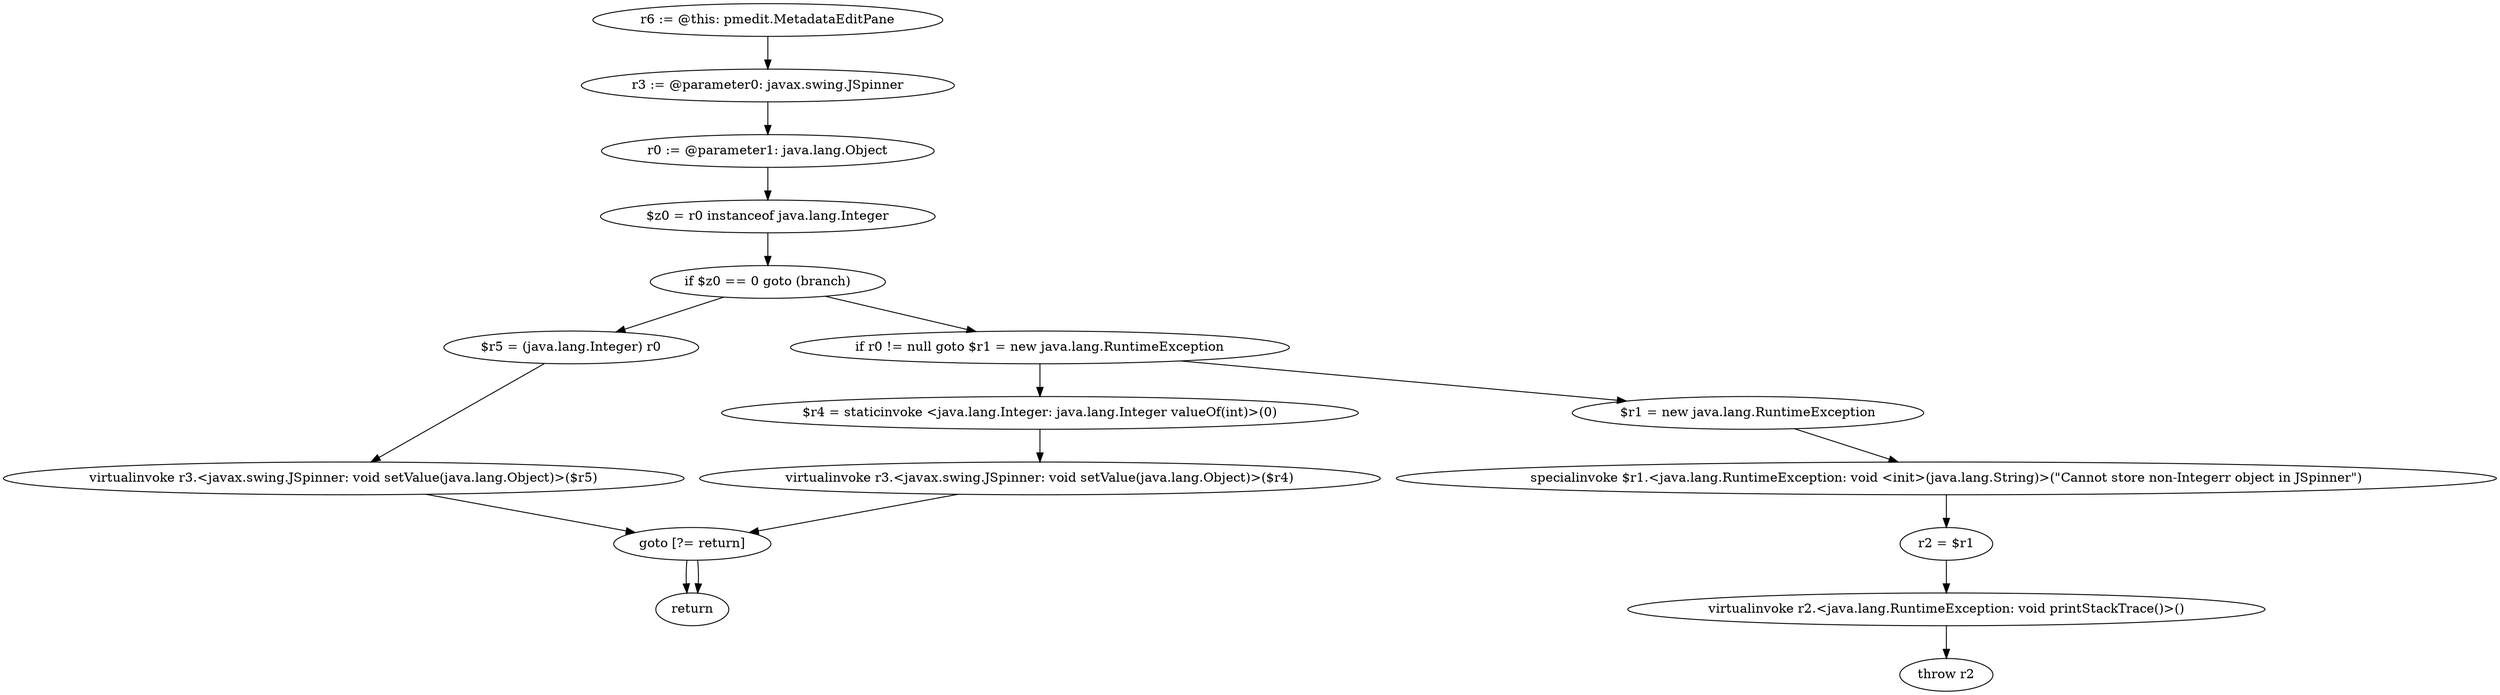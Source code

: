 digraph "unitGraph" {
    "r6 := @this: pmedit.MetadataEditPane"
    "r3 := @parameter0: javax.swing.JSpinner"
    "r0 := @parameter1: java.lang.Object"
    "$z0 = r0 instanceof java.lang.Integer"
    "if $z0 == 0 goto (branch)"
    "$r5 = (java.lang.Integer) r0"
    "virtualinvoke r3.<javax.swing.JSpinner: void setValue(java.lang.Object)>($r5)"
    "goto [?= return]"
    "if r0 != null goto $r1 = new java.lang.RuntimeException"
    "$r4 = staticinvoke <java.lang.Integer: java.lang.Integer valueOf(int)>(0)"
    "virtualinvoke r3.<javax.swing.JSpinner: void setValue(java.lang.Object)>($r4)"
    "$r1 = new java.lang.RuntimeException"
    "specialinvoke $r1.<java.lang.RuntimeException: void <init>(java.lang.String)>(\"Cannot store non-Integerr object in JSpinner\")"
    "r2 = $r1"
    "virtualinvoke r2.<java.lang.RuntimeException: void printStackTrace()>()"
    "throw r2"
    "return"
    "r6 := @this: pmedit.MetadataEditPane"->"r3 := @parameter0: javax.swing.JSpinner";
    "r3 := @parameter0: javax.swing.JSpinner"->"r0 := @parameter1: java.lang.Object";
    "r0 := @parameter1: java.lang.Object"->"$z0 = r0 instanceof java.lang.Integer";
    "$z0 = r0 instanceof java.lang.Integer"->"if $z0 == 0 goto (branch)";
    "if $z0 == 0 goto (branch)"->"$r5 = (java.lang.Integer) r0";
    "if $z0 == 0 goto (branch)"->"if r0 != null goto $r1 = new java.lang.RuntimeException";
    "$r5 = (java.lang.Integer) r0"->"virtualinvoke r3.<javax.swing.JSpinner: void setValue(java.lang.Object)>($r5)";
    "virtualinvoke r3.<javax.swing.JSpinner: void setValue(java.lang.Object)>($r5)"->"goto [?= return]";
    "goto [?= return]"->"return";
    "if r0 != null goto $r1 = new java.lang.RuntimeException"->"$r4 = staticinvoke <java.lang.Integer: java.lang.Integer valueOf(int)>(0)";
    "if r0 != null goto $r1 = new java.lang.RuntimeException"->"$r1 = new java.lang.RuntimeException";
    "$r4 = staticinvoke <java.lang.Integer: java.lang.Integer valueOf(int)>(0)"->"virtualinvoke r3.<javax.swing.JSpinner: void setValue(java.lang.Object)>($r4)";
    "virtualinvoke r3.<javax.swing.JSpinner: void setValue(java.lang.Object)>($r4)"->"goto [?= return]";
    "goto [?= return]"->"return";
    "$r1 = new java.lang.RuntimeException"->"specialinvoke $r1.<java.lang.RuntimeException: void <init>(java.lang.String)>(\"Cannot store non-Integerr object in JSpinner\")";
    "specialinvoke $r1.<java.lang.RuntimeException: void <init>(java.lang.String)>(\"Cannot store non-Integerr object in JSpinner\")"->"r2 = $r1";
    "r2 = $r1"->"virtualinvoke r2.<java.lang.RuntimeException: void printStackTrace()>()";
    "virtualinvoke r2.<java.lang.RuntimeException: void printStackTrace()>()"->"throw r2";
}
